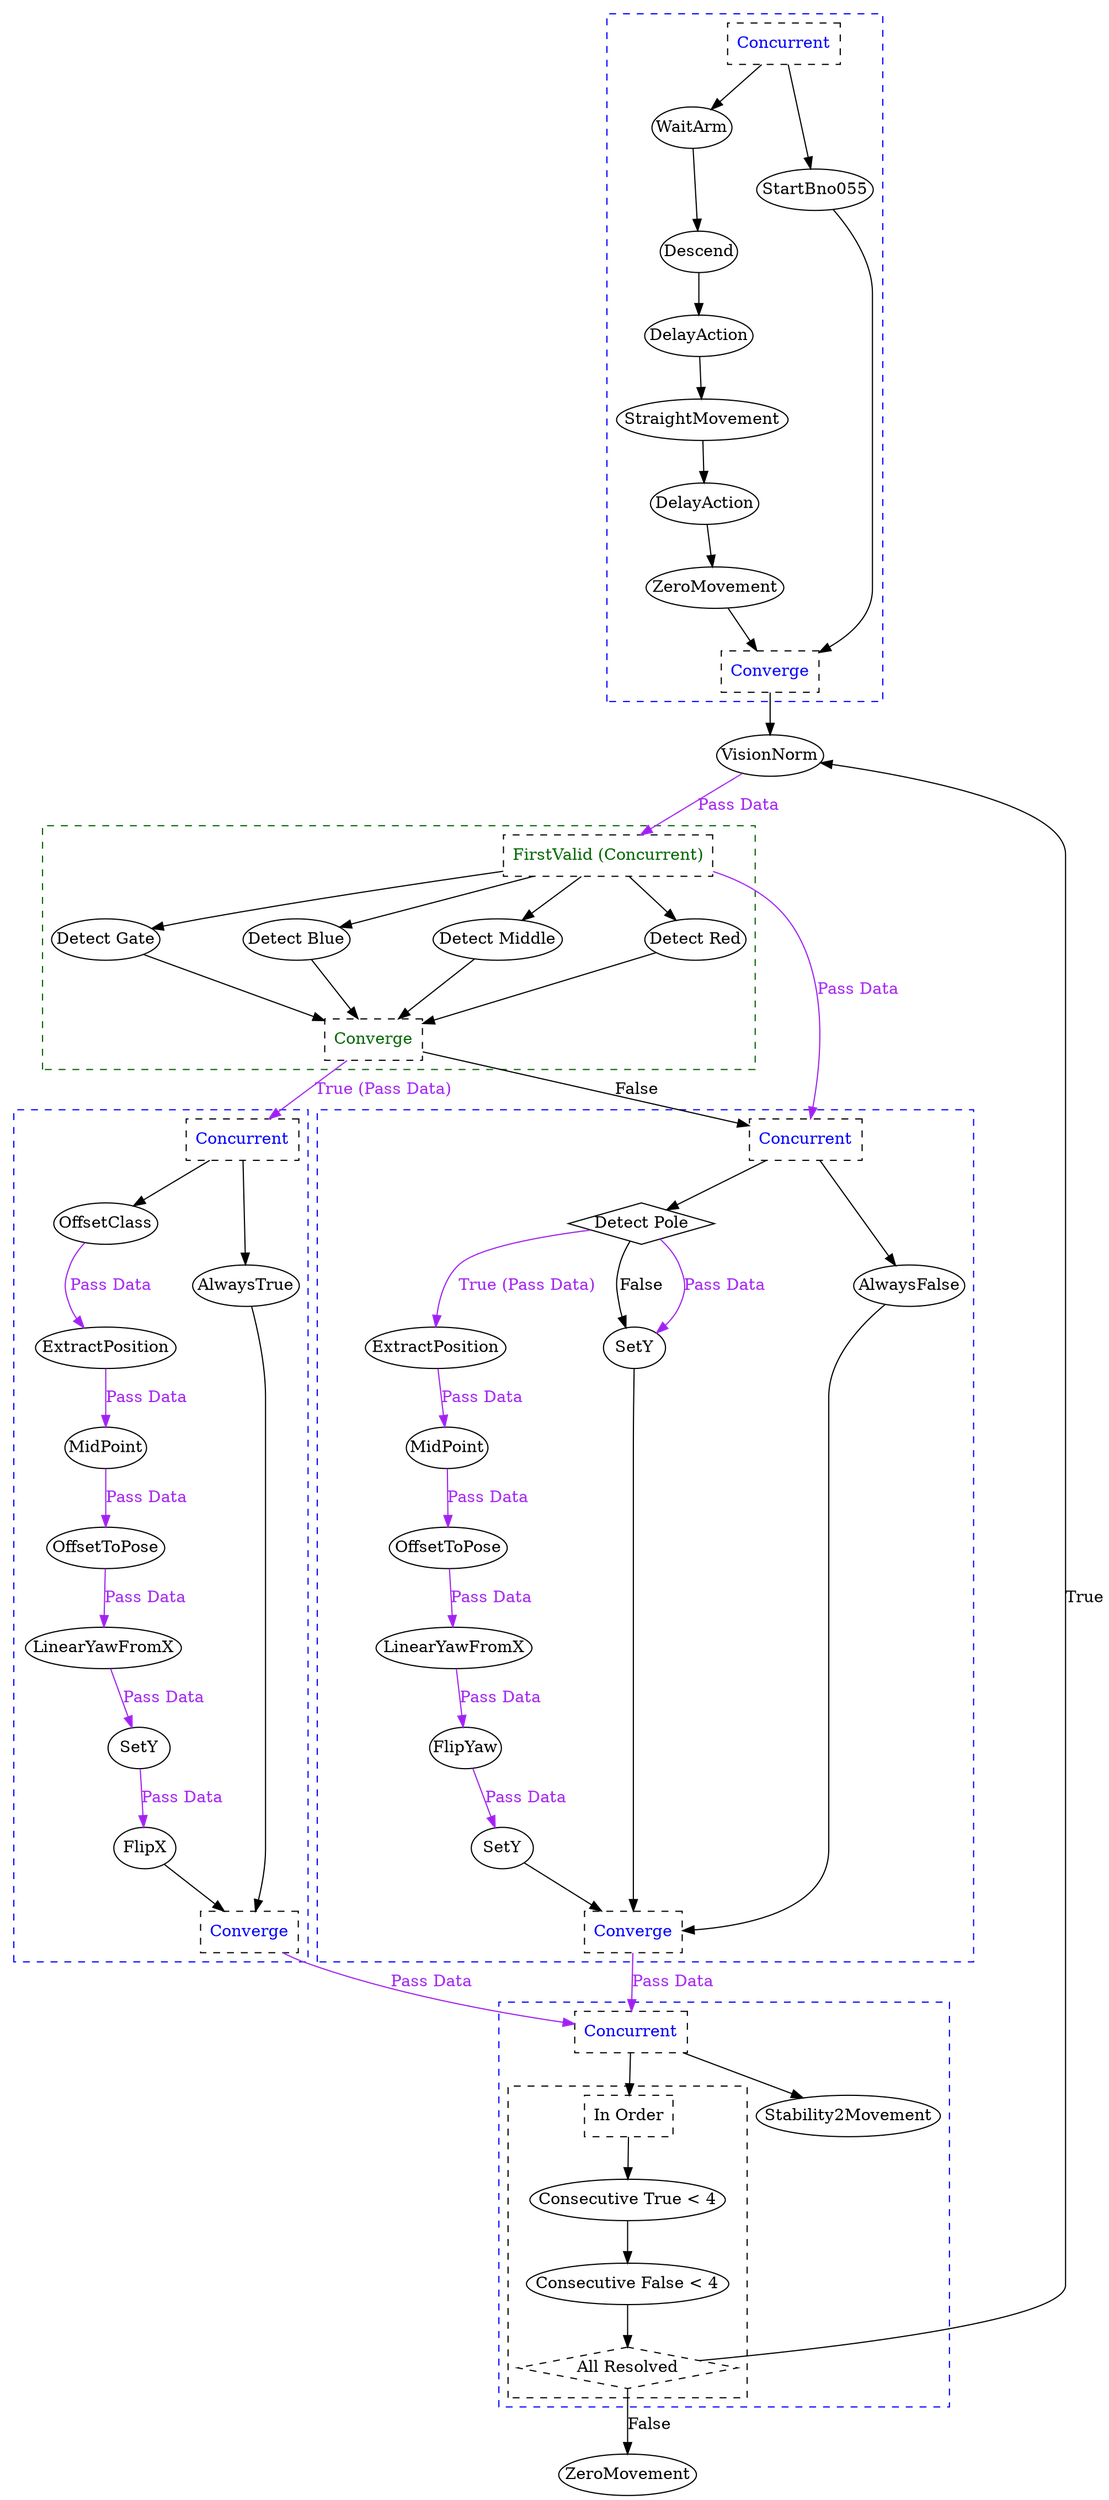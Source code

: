 digraph G {
	splines = true;
	nodesep = 1.0;
	bgcolor = "none"
	"5c2fe2ac-e7e0-4e06-80c9-ab35819c5396" [shape = diamond];
	"9cdaa708-2913-4cff-b48b-05374240ddbf" [shape = diamond];
	subgraph "cluster_e56ee30a-b9d9-4f86-8f95-e55988e19ca5" {
		style = dashed;
		color = blue;
		"0784c333-20b7-4404-b490-9e6739c8da5c" -> "d44311db-74bd-43f0-9537-d2666b6289f6" ;
		"680c21ad-8326-4bf1-afef-efeccc619001" -> "0649211d-6de0-4a8a-ae3a-34a73385f49a" ;
		"0649211d-6de0-4a8a-ae3a-34a73385f49a" -> "20ece7e9-c433-4f0e-aa6c-bddc91cae882" ;
		"d44311db-74bd-43f0-9537-d2666b6289f6" -> "680c21ad-8326-4bf1-afef-efeccc619001" ;
		"f58df978-0ec1-4c61-8abb-d19ca1da256b" -> "0784c333-20b7-4404-b490-9e6739c8da5c" ;
		"b0835403-390e-436d-a3f2-cfb34ba065ce" -> "f58df978-0ec1-4c61-8abb-d19ca1da256b";
		"b0835403-390e-436d-a3f2-cfb34ba065ce" -> "4aba90c5-3172-452e-b4b3-5a2bf1a547ac";
		"20ece7e9-c433-4f0e-aa6c-bddc91cae882" -> "48637ba3-76b5-40fc-b7de-043bc08e347d";
		"4aba90c5-3172-452e-b4b3-5a2bf1a547ac" -> "48637ba3-76b5-40fc-b7de-043bc08e347d";
		"b0835403-390e-436d-a3f2-cfb34ba065ce" [label = "Concurrent", shape = box, fontcolor = blue, style = dashed];
		"f58df978-0ec1-4c61-8abb-d19ca1da256b" [label = "WaitArm", margin = 0];
		"0784c333-20b7-4404-b490-9e6739c8da5c" [label = "Descend", margin = 0];
		"d44311db-74bd-43f0-9537-d2666b6289f6" [label = "DelayAction", margin = 0];
		"680c21ad-8326-4bf1-afef-efeccc619001" [label = "StraightMovement", margin = 0];
		"0649211d-6de0-4a8a-ae3a-34a73385f49a" [label = "DelayAction", margin = 0];
		"20ece7e9-c433-4f0e-aa6c-bddc91cae882" [label = "ZeroMovement", margin = 0];
		"4aba90c5-3172-452e-b4b3-5a2bf1a547ac" [label = "StartBno055", margin = 0];
		"48637ba3-76b5-40fc-b7de-043bc08e347d" [label = "Converge", shape = box, fontcolor = blue, style = dashed];
	}
	
	subgraph "cluster_1970c714-7d0e-4488-85dc-976180e4a65b" {
		style = dashed;
		color = blue;
		"dadd7ee2-5fc8-44aa-8114-af1d03831977" -> "425e9887-00de-4244-91bc-7c4fa858b3d5" [color = purple, fontcolor = purple, label = "Pass Data"];
		"bd54582d-8d7c-4145-935e-632ea10f64c4" -> "dadd7ee2-5fc8-44aa-8114-af1d03831977" [color = purple, fontcolor = purple, label = "Pass Data"];
		"a1bd8c98-5137-4420-90db-3e1edf65d60a" -> "bd54582d-8d7c-4145-935e-632ea10f64c4" [color = purple, fontcolor = purple, label = "Pass Data"];
		"e29b78cc-8eed-4181-ac2d-644870bf0a43" -> "a1bd8c98-5137-4420-90db-3e1edf65d60a" [color = purple, fontcolor = purple, label = "Pass Data"];
		"799c6b8b-cfc7-40d1-88c8-e49c48c60120" -> "e29b78cc-8eed-4181-ac2d-644870bf0a43" [color = purple, fontcolor = purple, label = "Pass Data"];
		"c955e475-cfae-4907-9b32-19f2f851fb06" -> "799c6b8b-cfc7-40d1-88c8-e49c48c60120" [color = purple, fontcolor = purple, label = "Pass Data"];
		"1546c50c-7767-4950-b657-f97b292cc428" -> "c955e475-cfae-4907-9b32-19f2f851fb06";
		"1546c50c-7767-4950-b657-f97b292cc428" -> "e88fb067-a379-4c45-9c01-b77a37c682c8";
		"425e9887-00de-4244-91bc-7c4fa858b3d5" -> "8fc9953e-6aca-4ba1-8b8b-ebfacab0eeba";
		"e88fb067-a379-4c45-9c01-b77a37c682c8" -> "8fc9953e-6aca-4ba1-8b8b-ebfacab0eeba";
		"1546c50c-7767-4950-b657-f97b292cc428" [label = "Concurrent", shape = box, fontcolor = blue, style = dashed];
		"c955e475-cfae-4907-9b32-19f2f851fb06" [label = "OffsetClass", margin = 0];
		"799c6b8b-cfc7-40d1-88c8-e49c48c60120" [label = "ExtractPosition", margin = 0];
		"e29b78cc-8eed-4181-ac2d-644870bf0a43" [label = "MidPoint", margin = 0];
		"a1bd8c98-5137-4420-90db-3e1edf65d60a" [label = "OffsetToPose", margin = 0];
		"bd54582d-8d7c-4145-935e-632ea10f64c4" [label = "LinearYawFromX", margin = 0];
		"dadd7ee2-5fc8-44aa-8114-af1d03831977" [label = "SetY", margin = 0];
		"425e9887-00de-4244-91bc-7c4fa858b3d5" [label = "FlipX", margin = 0];
		"e88fb067-a379-4c45-9c01-b77a37c682c8" [label = "AlwaysTrue", margin = 0];
		"8fc9953e-6aca-4ba1-8b8b-ebfacab0eeba" [label = "Converge", shape = box, fontcolor = blue, style = dashed];
	}
	
	subgraph "cluster_662d3b88-5e2b-4564-8620-67204ee45d60" {
		style = dashed;
		color = blue;
		"0d985799-7616-4eac-b02b-5fe4950cbfc8" [shape = diamond];
		"7b568a04-64dc-4e2c-a39e-2becece4f845" -> "a797b9a3-8273-4c48-9fe5-64f5f4e82300" [color = purple, fontcolor = purple, label = "Pass Data"];
		"a3cb7b8e-2dd2-4218-935c-6f18065c6fa4" -> "7b568a04-64dc-4e2c-a39e-2becece4f845" [color = purple, fontcolor = purple, label = "Pass Data"];
		"77ab8f32-c1aa-40d3-9bf5-e47051495ee0" -> "a3cb7b8e-2dd2-4218-935c-6f18065c6fa4" [color = purple, fontcolor = purple, label = "Pass Data"];
		"11406d92-3fba-422d-ad37-50c1ff99497a" -> "77ab8f32-c1aa-40d3-9bf5-e47051495ee0" [color = purple, fontcolor = purple, label = "Pass Data"];
		"ece5b1ae-954b-433d-af9f-28fb40dda515" -> "11406d92-3fba-422d-ad37-50c1ff99497a" [color = purple, fontcolor = purple, label = "Pass Data"];
		"0d985799-7616-4eac-b02b-5fe4950cbfc8" -> "ece5b1ae-954b-433d-af9f-28fb40dda515" [color = purple, fontcolor = purple, label = "True (Pass Data)"];
		"0d985799-7616-4eac-b02b-5fe4950cbfc8" -> "56de82b5-380b-4470-873c-100eed2aabac" [label = "False"];
		"0d985799-7616-4eac-b02b-5fe4950cbfc8" -> "56de82b5-380b-4470-873c-100eed2aabac" [color = purple, fontcolor = purple, label = "Pass Data"];
		"8d4a4c19-ba05-472c-8d94-1b10e86501c5" -> "0d985799-7616-4eac-b02b-5fe4950cbfc8";
		"8d4a4c19-ba05-472c-8d94-1b10e86501c5" -> "eac3076c-9803-4b70-8dff-47c57cb7caa1";
		"a797b9a3-8273-4c48-9fe5-64f5f4e82300" -> "c90738b2-86a8-4c26-b419-43b96b91f960";
		"56de82b5-380b-4470-873c-100eed2aabac" -> "c90738b2-86a8-4c26-b419-43b96b91f960";
		"eac3076c-9803-4b70-8dff-47c57cb7caa1" -> "c90738b2-86a8-4c26-b419-43b96b91f960";
		"8d4a4c19-ba05-472c-8d94-1b10e86501c5" [label = "Concurrent", shape = box, fontcolor = blue, style = dashed];
		"ece5b1ae-954b-433d-af9f-28fb40dda515" [label = "ExtractPosition", margin = 0];
		"11406d92-3fba-422d-ad37-50c1ff99497a" [label = "MidPoint", margin = 0];
		"77ab8f32-c1aa-40d3-9bf5-e47051495ee0" [label = "OffsetToPose", margin = 0];
		"a3cb7b8e-2dd2-4218-935c-6f18065c6fa4" [label = "LinearYawFromX", margin = 0];
		"7b568a04-64dc-4e2c-a39e-2becece4f845" [label = "FlipYaw", margin = 0];
		"a797b9a3-8273-4c48-9fe5-64f5f4e82300" [label = "SetY", margin = 0];
		"56de82b5-380b-4470-873c-100eed2aabac" [label = "SetY", margin = 0];
		"0d985799-7616-4eac-b02b-5fe4950cbfc8" [label = "Detect Pole", margin = 0];
		"eac3076c-9803-4b70-8dff-47c57cb7caa1" [label = "AlwaysFalse", margin = 0];
		"c90738b2-86a8-4c26-b419-43b96b91f960" [label = "Converge", shape = box, fontcolor = blue, style = dashed];
	}
	
	subgraph "cluster_75f1e75f-ab75-47d3-9a3e-8ed192d7c6d0" {
		style = dashed;
		color = darkgreen;
		"40c9afe4-d9b8-414e-902e-24d9267e09c9" -> "544a9911-93f0-47f4-83c5-6c231f81824f";
		"40c9afe4-d9b8-414e-902e-24d9267e09c9" -> "4689047a-bd85-4bfc-b7b9-5b1732cc1dd1";
		"40c9afe4-d9b8-414e-902e-24d9267e09c9" -> "7e2a747a-1468-4bc4-96db-4711bb800df7";
		"40c9afe4-d9b8-414e-902e-24d9267e09c9" -> "f7632edd-ae0f-4ca1-91ca-b077f17303c4";
		"544a9911-93f0-47f4-83c5-6c231f81824f" -> "5c2fe2ac-e7e0-4e06-80c9-ab35819c5396";
		"4689047a-bd85-4bfc-b7b9-5b1732cc1dd1" -> "5c2fe2ac-e7e0-4e06-80c9-ab35819c5396";
		"7e2a747a-1468-4bc4-96db-4711bb800df7" -> "5c2fe2ac-e7e0-4e06-80c9-ab35819c5396";
		"f7632edd-ae0f-4ca1-91ca-b077f17303c4" -> "5c2fe2ac-e7e0-4e06-80c9-ab35819c5396";
		"40c9afe4-d9b8-414e-902e-24d9267e09c9" [label = "FirstValid (Concurrent)", shape = box, fontcolor = darkgreen, style = dashed];
		"544a9911-93f0-47f4-83c5-6c231f81824f" [label = "Detect Gate", margin = 0];
		"4689047a-bd85-4bfc-b7b9-5b1732cc1dd1" [label = "Detect Blue", margin = 0];
		"7e2a747a-1468-4bc4-96db-4711bb800df7" [label = "Detect Middle", margin = 0];
		"f7632edd-ae0f-4ca1-91ca-b077f17303c4" [label = "Detect Red", margin = 0];
		"5c2fe2ac-e7e0-4e06-80c9-ab35819c5396" [label = "Converge", shape = box, fontcolor = darkgreen, style = dashed];
	}
	
	subgraph "cluster_e1c72924-a0b1-4f0f-bd13-1782003ff748" {
		style = dashed;
		color = blue;
		subgraph "cluster_9359d94d-9a34-46ed-82f6-ab35a11b521c" {
			style = dashed;
			color = black;
			"8915193a-b7c2-4a4e-8570-967e6280f0e5" -> "fcd3e5f7-8572-4e3d-90fb-533fb24c41df";
			"fcd3e5f7-8572-4e3d-90fb-533fb24c41df" -> "ef3a81ca-b1b0-4009-b1ab-68ccc6d891f4";
			"ef3a81ca-b1b0-4009-b1ab-68ccc6d891f4" -> "9cdaa708-2913-4cff-b48b-05374240ddbf";
			"8915193a-b7c2-4a4e-8570-967e6280f0e5" [label = "In Order", shape = box, style = dashed];
			"9cdaa708-2913-4cff-b48b-05374240ddbf" [label = "All Resolved", shape = diamond, fontcolor = black, style = dashed];
			"fcd3e5f7-8572-4e3d-90fb-533fb24c41df" [label = "Consecutive True < 4", margin = 0];
			"ef3a81ca-b1b0-4009-b1ab-68ccc6d891f4" [label = "Consecutive False < 4", margin = 0];
		}
		
		"18b4663b-dc31-4a20-8677-53255421c6eb" -> "0028f421-1cf1-402f-bfa6-b7db82380388";
		"18b4663b-dc31-4a20-8677-53255421c6eb" -> "8915193a-b7c2-4a4e-8570-967e6280f0e5";
		"18b4663b-dc31-4a20-8677-53255421c6eb" [label = "Concurrent", shape = box, fontcolor = blue, style = dashed];
		"0028f421-1cf1-402f-bfa6-b7db82380388" [label = "Stability2Movement", margin = 0];
	}
	
	"5c2fe2ac-e7e0-4e06-80c9-ab35819c5396" -> "1546c50c-7767-4950-b657-f97b292cc428" [color = purple, fontcolor = purple, label = "True (Pass Data)"];
	"5c2fe2ac-e7e0-4e06-80c9-ab35819c5396" -> "8d4a4c19-ba05-472c-8d94-1b10e86501c5" [label = "False"];
	"40c9afe4-d9b8-414e-902e-24d9267e09c9" -> "8d4a4c19-ba05-472c-8d94-1b10e86501c5" [color = purple, fontcolor = purple, label = "Pass Data"];
	"8fc9953e-6aca-4ba1-8b8b-ebfacab0eeba" -> "18b4663b-dc31-4a20-8677-53255421c6eb" [color = purple, fontcolor = purple, label = "Pass Data"];
	"c90738b2-86a8-4c26-b419-43b96b91f960" -> "18b4663b-dc31-4a20-8677-53255421c6eb" [color = purple, fontcolor = purple, label = "Pass Data"];
	"a0f348db-503b-43cc-a0d8-13ec99aec28f" -> "40c9afe4-d9b8-414e-902e-24d9267e09c9" [color = purple, fontcolor = purple, label = "Pass Data"];
	"9cdaa708-2913-4cff-b48b-05374240ddbf" -> "a0f348db-503b-43cc-a0d8-13ec99aec28f" [label = "True"];
	"9cdaa708-2913-4cff-b48b-05374240ddbf" -> "887fb68d-e758-43a6-9478-5f8fd5967fa5" [label = "False"];
	"48637ba3-76b5-40fc-b7de-043bc08e347d" -> "a0f348db-503b-43cc-a0d8-13ec99aec28f" ;
	"a0f348db-503b-43cc-a0d8-13ec99aec28f" [label = "VisionNorm", margin = 0];
	"887fb68d-e758-43a6-9478-5f8fd5967fa5" [label = "ZeroMovement", margin = 0];
}

